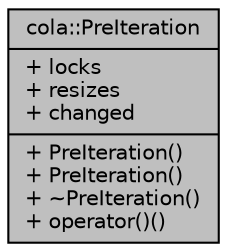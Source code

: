 digraph "cola::PreIteration"
{
  edge [fontname="Helvetica",fontsize="10",labelfontname="Helvetica",labelfontsize="10"];
  node [fontname="Helvetica",fontsize="10",shape=record];
  Node1 [label="{cola::PreIteration\n|+ locks\l+ resizes\l+ changed\l|+ PreIteration()\l+ PreIteration()\l+ ~PreIteration()\l+ operator()()\l}",height=0.2,width=0.4,color="black", fillcolor="grey75", style="filled" fontcolor="black"];
}
